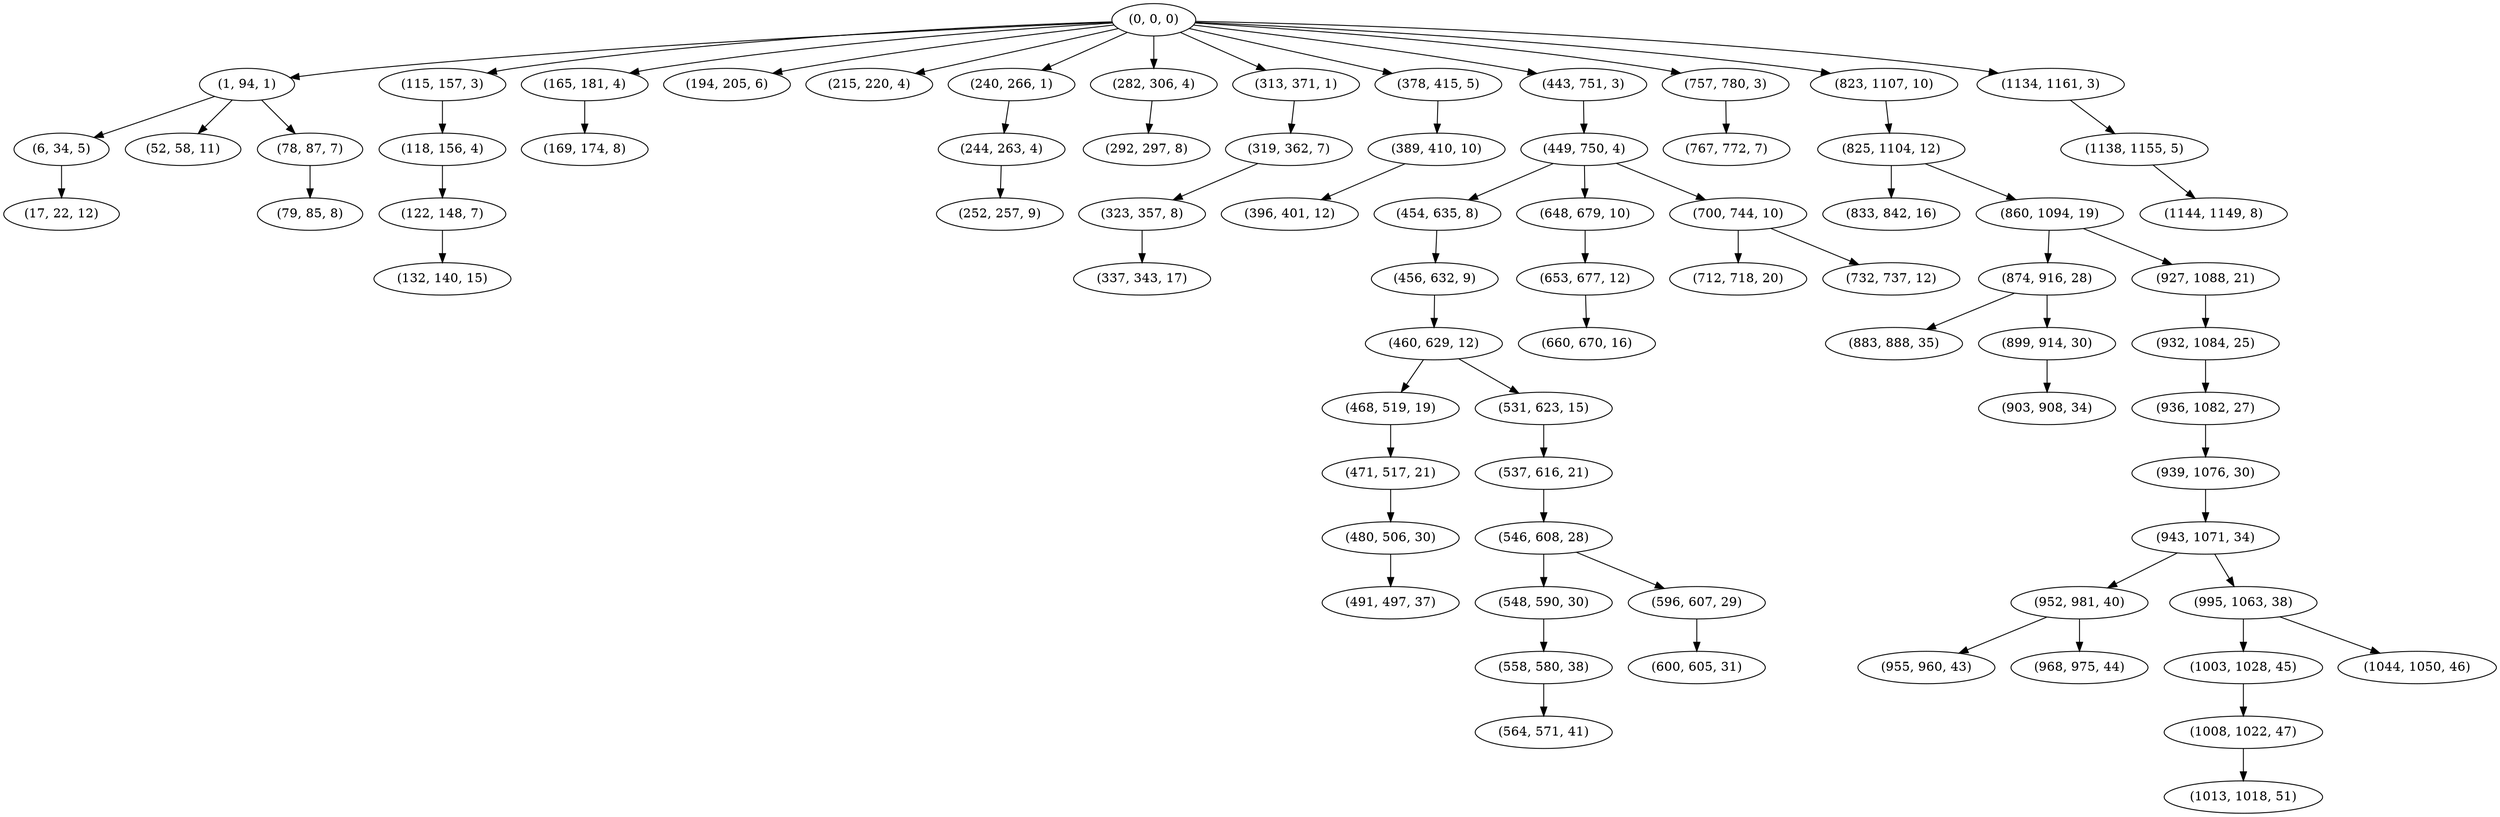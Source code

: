 digraph tree {
    "(0, 0, 0)";
    "(1, 94, 1)";
    "(6, 34, 5)";
    "(17, 22, 12)";
    "(52, 58, 11)";
    "(78, 87, 7)";
    "(79, 85, 8)";
    "(115, 157, 3)";
    "(118, 156, 4)";
    "(122, 148, 7)";
    "(132, 140, 15)";
    "(165, 181, 4)";
    "(169, 174, 8)";
    "(194, 205, 6)";
    "(215, 220, 4)";
    "(240, 266, 1)";
    "(244, 263, 4)";
    "(252, 257, 9)";
    "(282, 306, 4)";
    "(292, 297, 8)";
    "(313, 371, 1)";
    "(319, 362, 7)";
    "(323, 357, 8)";
    "(337, 343, 17)";
    "(378, 415, 5)";
    "(389, 410, 10)";
    "(396, 401, 12)";
    "(443, 751, 3)";
    "(449, 750, 4)";
    "(454, 635, 8)";
    "(456, 632, 9)";
    "(460, 629, 12)";
    "(468, 519, 19)";
    "(471, 517, 21)";
    "(480, 506, 30)";
    "(491, 497, 37)";
    "(531, 623, 15)";
    "(537, 616, 21)";
    "(546, 608, 28)";
    "(548, 590, 30)";
    "(558, 580, 38)";
    "(564, 571, 41)";
    "(596, 607, 29)";
    "(600, 605, 31)";
    "(648, 679, 10)";
    "(653, 677, 12)";
    "(660, 670, 16)";
    "(700, 744, 10)";
    "(712, 718, 20)";
    "(732, 737, 12)";
    "(757, 780, 3)";
    "(767, 772, 7)";
    "(823, 1107, 10)";
    "(825, 1104, 12)";
    "(833, 842, 16)";
    "(860, 1094, 19)";
    "(874, 916, 28)";
    "(883, 888, 35)";
    "(899, 914, 30)";
    "(903, 908, 34)";
    "(927, 1088, 21)";
    "(932, 1084, 25)";
    "(936, 1082, 27)";
    "(939, 1076, 30)";
    "(943, 1071, 34)";
    "(952, 981, 40)";
    "(955, 960, 43)";
    "(968, 975, 44)";
    "(995, 1063, 38)";
    "(1003, 1028, 45)";
    "(1008, 1022, 47)";
    "(1013, 1018, 51)";
    "(1044, 1050, 46)";
    "(1134, 1161, 3)";
    "(1138, 1155, 5)";
    "(1144, 1149, 8)";
    "(0, 0, 0)" -> "(1, 94, 1)";
    "(0, 0, 0)" -> "(115, 157, 3)";
    "(0, 0, 0)" -> "(165, 181, 4)";
    "(0, 0, 0)" -> "(194, 205, 6)";
    "(0, 0, 0)" -> "(215, 220, 4)";
    "(0, 0, 0)" -> "(240, 266, 1)";
    "(0, 0, 0)" -> "(282, 306, 4)";
    "(0, 0, 0)" -> "(313, 371, 1)";
    "(0, 0, 0)" -> "(378, 415, 5)";
    "(0, 0, 0)" -> "(443, 751, 3)";
    "(0, 0, 0)" -> "(757, 780, 3)";
    "(0, 0, 0)" -> "(823, 1107, 10)";
    "(0, 0, 0)" -> "(1134, 1161, 3)";
    "(1, 94, 1)" -> "(6, 34, 5)";
    "(1, 94, 1)" -> "(52, 58, 11)";
    "(1, 94, 1)" -> "(78, 87, 7)";
    "(6, 34, 5)" -> "(17, 22, 12)";
    "(78, 87, 7)" -> "(79, 85, 8)";
    "(115, 157, 3)" -> "(118, 156, 4)";
    "(118, 156, 4)" -> "(122, 148, 7)";
    "(122, 148, 7)" -> "(132, 140, 15)";
    "(165, 181, 4)" -> "(169, 174, 8)";
    "(240, 266, 1)" -> "(244, 263, 4)";
    "(244, 263, 4)" -> "(252, 257, 9)";
    "(282, 306, 4)" -> "(292, 297, 8)";
    "(313, 371, 1)" -> "(319, 362, 7)";
    "(319, 362, 7)" -> "(323, 357, 8)";
    "(323, 357, 8)" -> "(337, 343, 17)";
    "(378, 415, 5)" -> "(389, 410, 10)";
    "(389, 410, 10)" -> "(396, 401, 12)";
    "(443, 751, 3)" -> "(449, 750, 4)";
    "(449, 750, 4)" -> "(454, 635, 8)";
    "(449, 750, 4)" -> "(648, 679, 10)";
    "(449, 750, 4)" -> "(700, 744, 10)";
    "(454, 635, 8)" -> "(456, 632, 9)";
    "(456, 632, 9)" -> "(460, 629, 12)";
    "(460, 629, 12)" -> "(468, 519, 19)";
    "(460, 629, 12)" -> "(531, 623, 15)";
    "(468, 519, 19)" -> "(471, 517, 21)";
    "(471, 517, 21)" -> "(480, 506, 30)";
    "(480, 506, 30)" -> "(491, 497, 37)";
    "(531, 623, 15)" -> "(537, 616, 21)";
    "(537, 616, 21)" -> "(546, 608, 28)";
    "(546, 608, 28)" -> "(548, 590, 30)";
    "(546, 608, 28)" -> "(596, 607, 29)";
    "(548, 590, 30)" -> "(558, 580, 38)";
    "(558, 580, 38)" -> "(564, 571, 41)";
    "(596, 607, 29)" -> "(600, 605, 31)";
    "(648, 679, 10)" -> "(653, 677, 12)";
    "(653, 677, 12)" -> "(660, 670, 16)";
    "(700, 744, 10)" -> "(712, 718, 20)";
    "(700, 744, 10)" -> "(732, 737, 12)";
    "(757, 780, 3)" -> "(767, 772, 7)";
    "(823, 1107, 10)" -> "(825, 1104, 12)";
    "(825, 1104, 12)" -> "(833, 842, 16)";
    "(825, 1104, 12)" -> "(860, 1094, 19)";
    "(860, 1094, 19)" -> "(874, 916, 28)";
    "(860, 1094, 19)" -> "(927, 1088, 21)";
    "(874, 916, 28)" -> "(883, 888, 35)";
    "(874, 916, 28)" -> "(899, 914, 30)";
    "(899, 914, 30)" -> "(903, 908, 34)";
    "(927, 1088, 21)" -> "(932, 1084, 25)";
    "(932, 1084, 25)" -> "(936, 1082, 27)";
    "(936, 1082, 27)" -> "(939, 1076, 30)";
    "(939, 1076, 30)" -> "(943, 1071, 34)";
    "(943, 1071, 34)" -> "(952, 981, 40)";
    "(943, 1071, 34)" -> "(995, 1063, 38)";
    "(952, 981, 40)" -> "(955, 960, 43)";
    "(952, 981, 40)" -> "(968, 975, 44)";
    "(995, 1063, 38)" -> "(1003, 1028, 45)";
    "(995, 1063, 38)" -> "(1044, 1050, 46)";
    "(1003, 1028, 45)" -> "(1008, 1022, 47)";
    "(1008, 1022, 47)" -> "(1013, 1018, 51)";
    "(1134, 1161, 3)" -> "(1138, 1155, 5)";
    "(1138, 1155, 5)" -> "(1144, 1149, 8)";
}
